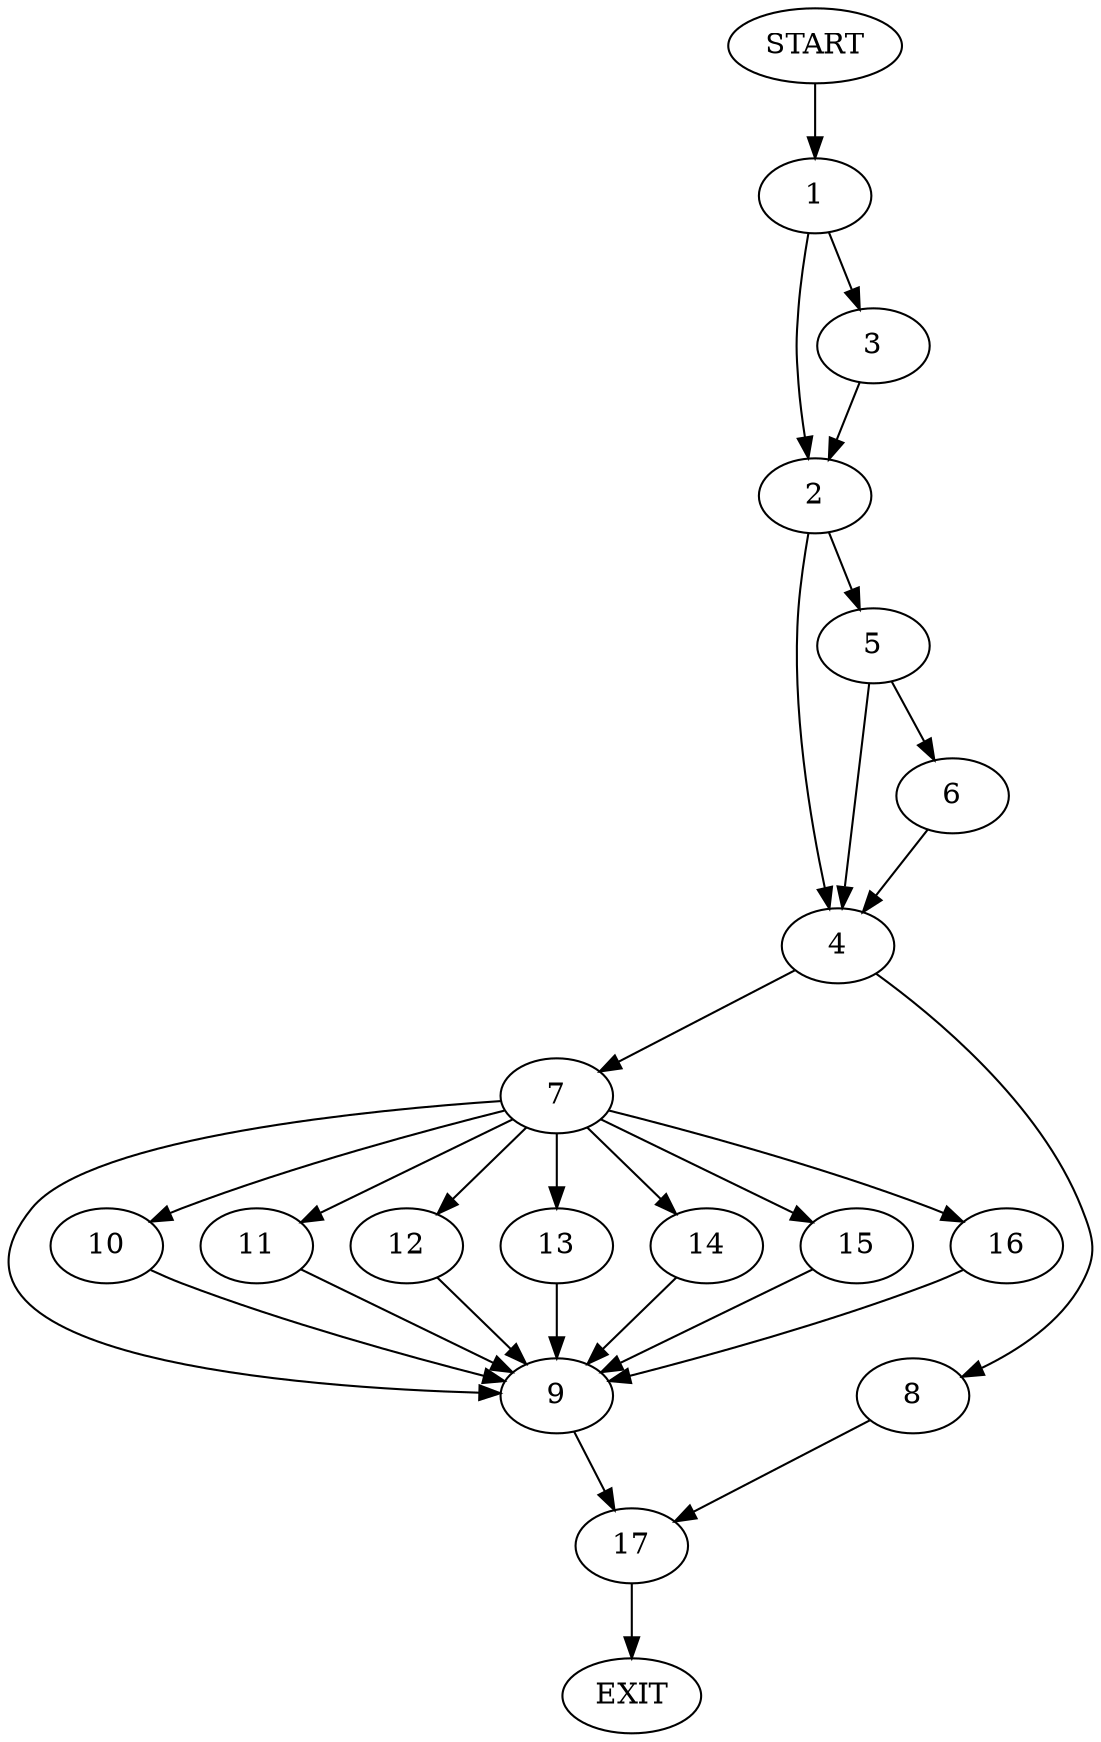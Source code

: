 digraph {
0 [label="START"]
18 [label="EXIT"]
0 -> 1
1 -> 2
1 -> 3
2 -> 4
2 -> 5
3 -> 2
5 -> 6
5 -> 4
4 -> 7
4 -> 8
6 -> 4
7 -> 9
7 -> 10
7 -> 11
7 -> 12
7 -> 13
7 -> 14
7 -> 15
7 -> 16
8 -> 17
16 -> 9
15 -> 9
9 -> 17
11 -> 9
10 -> 9
12 -> 9
13 -> 9
14 -> 9
17 -> 18
}
